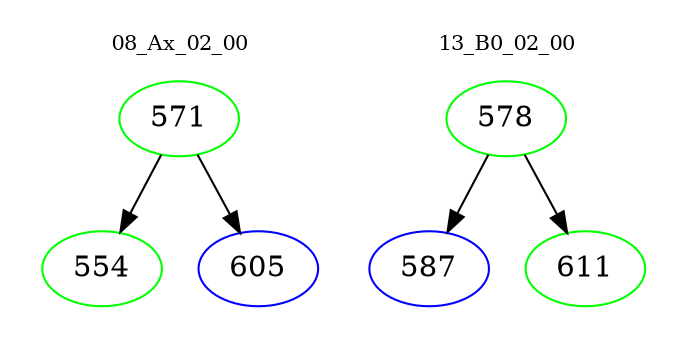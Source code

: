 digraph{
subgraph cluster_0 {
color = white
label = "08_Ax_02_00";
fontsize=10;
T0_571 [label="571", color="green"]
T0_571 -> T0_554 [color="black"]
T0_554 [label="554", color="green"]
T0_571 -> T0_605 [color="black"]
T0_605 [label="605", color="blue"]
}
subgraph cluster_1 {
color = white
label = "13_B0_02_00";
fontsize=10;
T1_578 [label="578", color="green"]
T1_578 -> T1_587 [color="black"]
T1_587 [label="587", color="blue"]
T1_578 -> T1_611 [color="black"]
T1_611 [label="611", color="green"]
}
}
